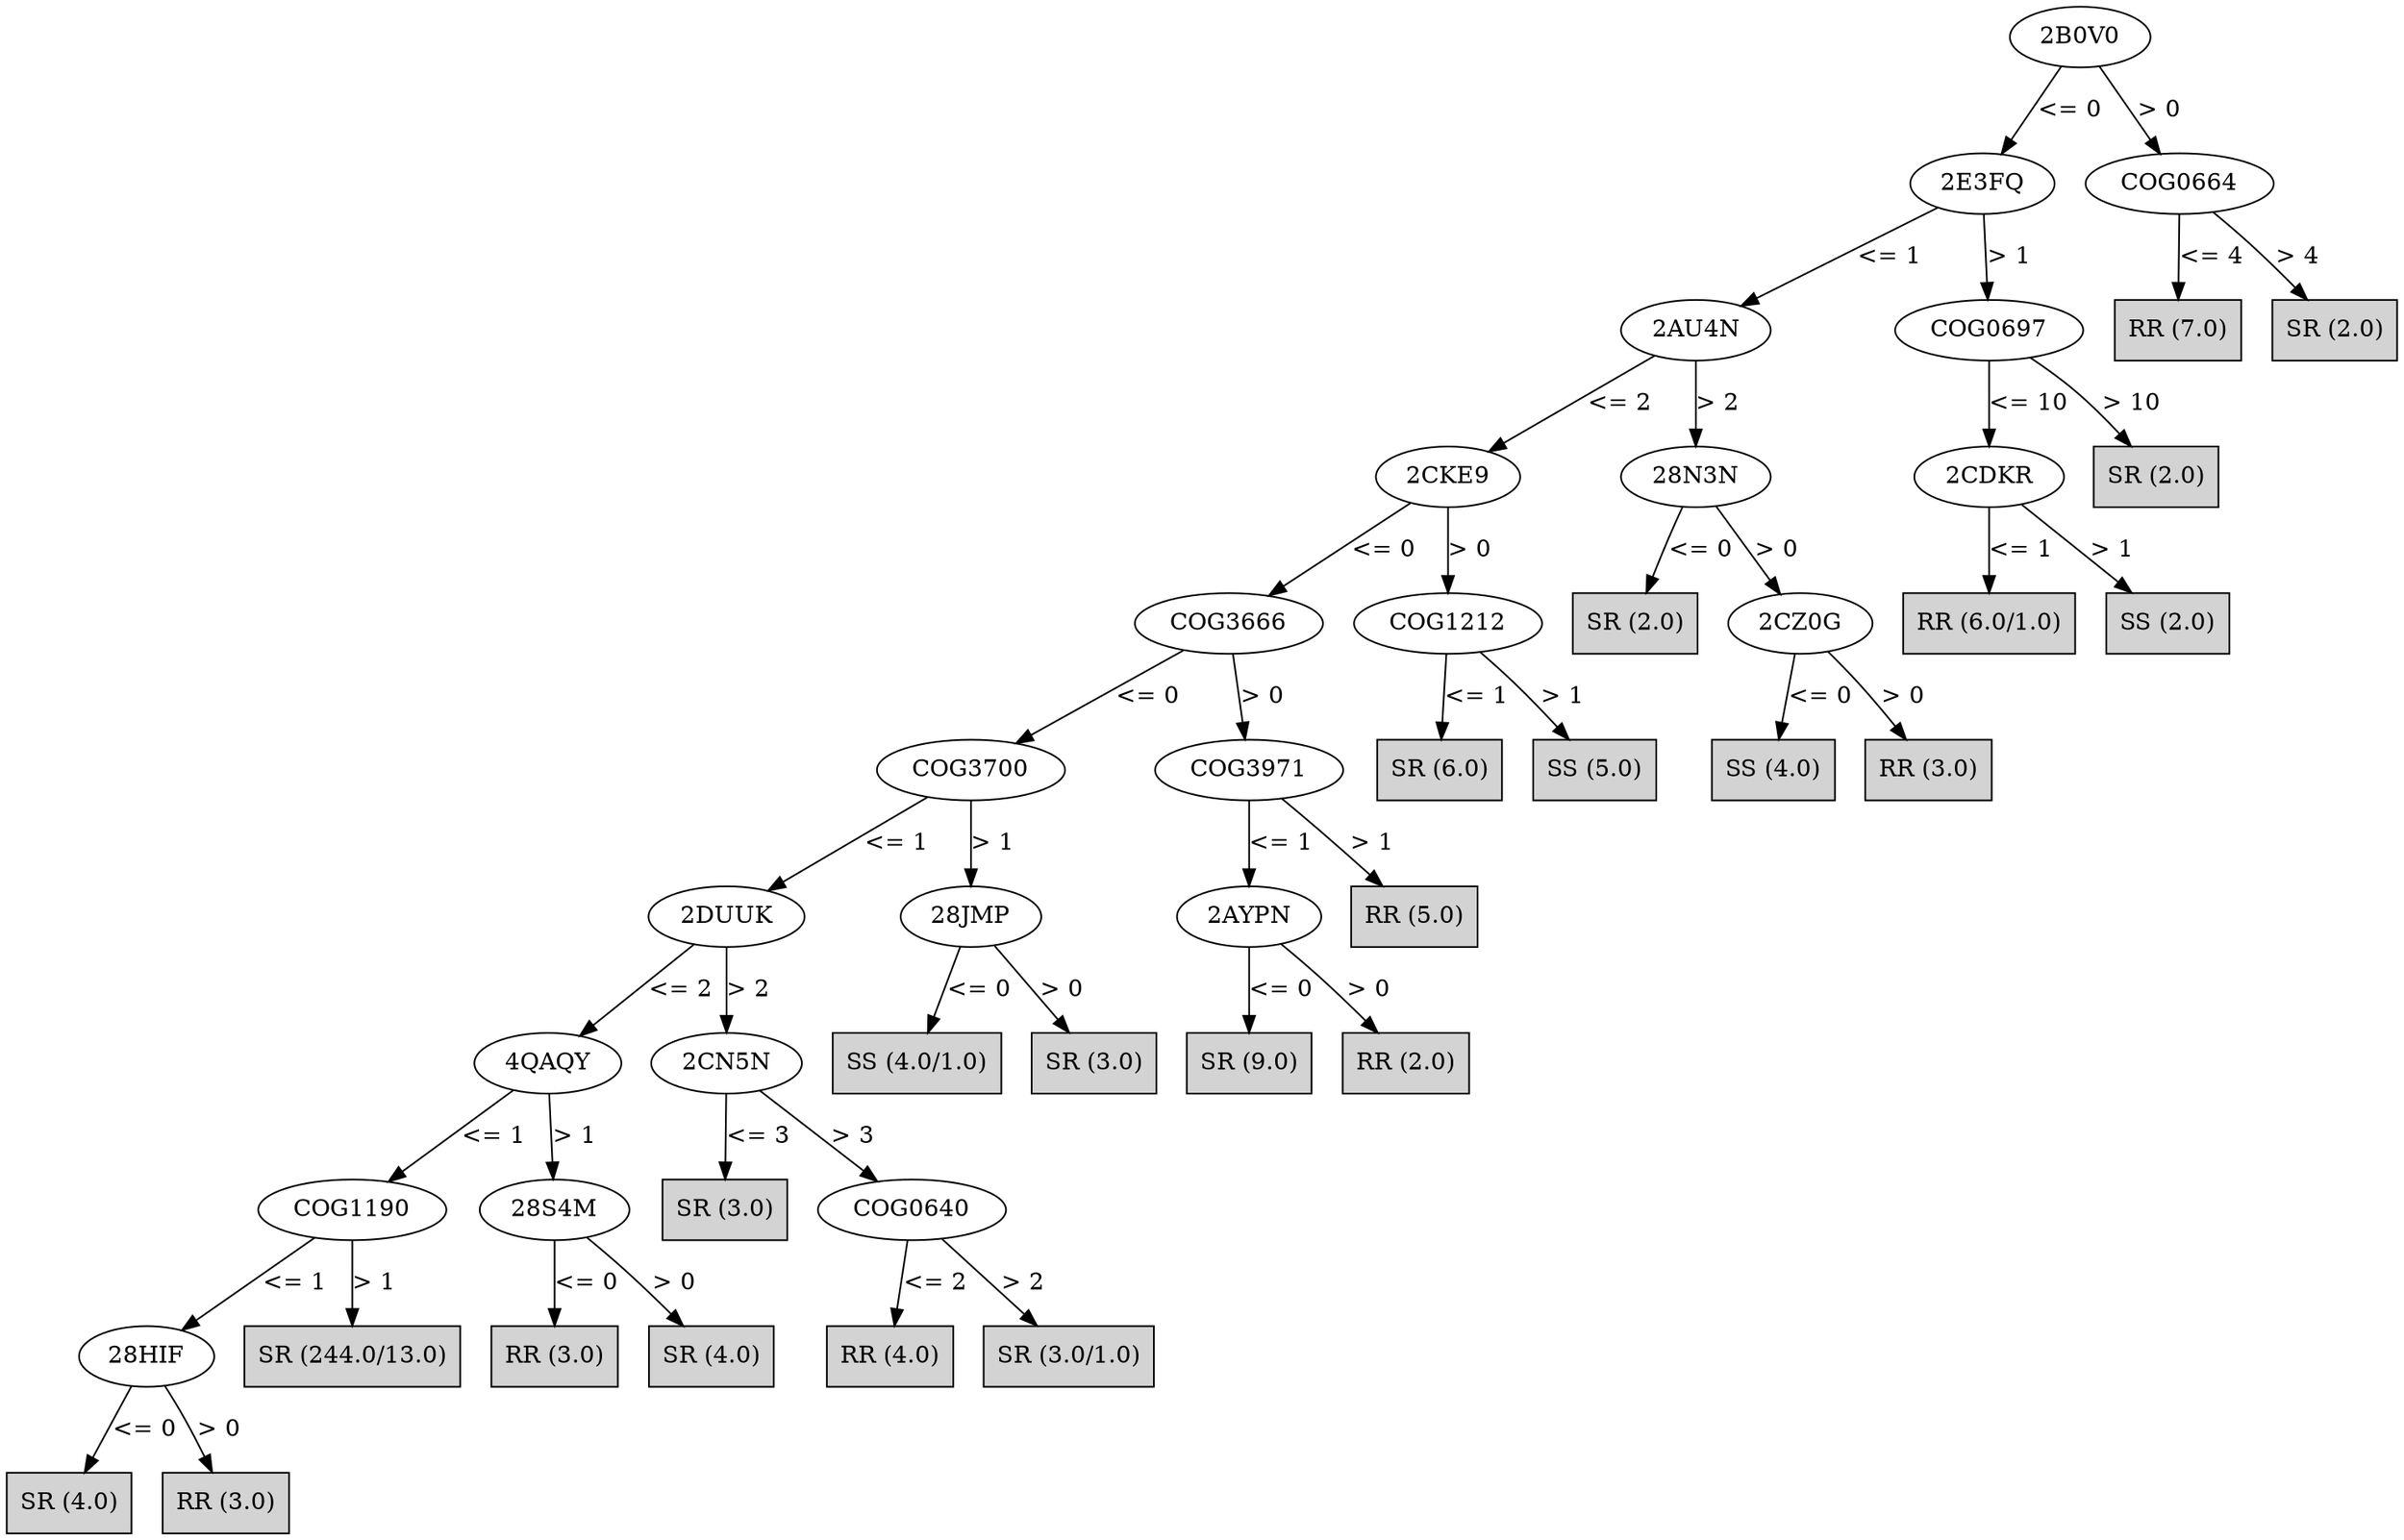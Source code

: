 digraph J48Tree {
N0 [label="2B0V0" ]
N0->N1 [label="<= 0"]
N1 [label="2E3FQ" ]
N1->N2 [label="<= 1"]
N2 [label="2AU4N" ]
N2->N3 [label="<= 2"]
N3 [label="2CKE9" ]
N3->N4 [label="<= 0"]
N4 [label="COG3666" ]
N4->N5 [label="<= 0"]
N5 [label="COG3700" ]
N5->N6 [label="<= 1"]
N6 [label="2DUUK" ]
N6->N7 [label="<= 2"]
N7 [label="4QAQY" ]
N7->N8 [label="<= 1"]
N8 [label="COG1190" ]
N8->N9 [label="<= 1"]
N9 [label="28HIF" ]
N9->N10 [label="<= 0"]
N10 [label="SR (4.0)" shape=box style=filled ]
N9->N11 [label="> 0"]
N11 [label="RR (3.0)" shape=box style=filled ]
N8->N12 [label="> 1"]
N12 [label="SR (244.0/13.0)" shape=box style=filled ]
N7->N13 [label="> 1"]
N13 [label="28S4M" ]
N13->N14 [label="<= 0"]
N14 [label="RR (3.0)" shape=box style=filled ]
N13->N15 [label="> 0"]
N15 [label="SR (4.0)" shape=box style=filled ]
N6->N16 [label="> 2"]
N16 [label="2CN5N" ]
N16->N17 [label="<= 3"]
N17 [label="SR (3.0)" shape=box style=filled ]
N16->N18 [label="> 3"]
N18 [label="COG0640" ]
N18->N19 [label="<= 2"]
N19 [label="RR (4.0)" shape=box style=filled ]
N18->N20 [label="> 2"]
N20 [label="SR (3.0/1.0)" shape=box style=filled ]
N5->N21 [label="> 1"]
N21 [label="28JMP" ]
N21->N22 [label="<= 0"]
N22 [label="SS (4.0/1.0)" shape=box style=filled ]
N21->N23 [label="> 0"]
N23 [label="SR (3.0)" shape=box style=filled ]
N4->N24 [label="> 0"]
N24 [label="COG3971" ]
N24->N25 [label="<= 1"]
N25 [label="2AYPN" ]
N25->N26 [label="<= 0"]
N26 [label="SR (9.0)" shape=box style=filled ]
N25->N27 [label="> 0"]
N27 [label="RR (2.0)" shape=box style=filled ]
N24->N28 [label="> 1"]
N28 [label="RR (5.0)" shape=box style=filled ]
N3->N29 [label="> 0"]
N29 [label="COG1212" ]
N29->N30 [label="<= 1"]
N30 [label="SR (6.0)" shape=box style=filled ]
N29->N31 [label="> 1"]
N31 [label="SS (5.0)" shape=box style=filled ]
N2->N32 [label="> 2"]
N32 [label="28N3N" ]
N32->N33 [label="<= 0"]
N33 [label="SR (2.0)" shape=box style=filled ]
N32->N34 [label="> 0"]
N34 [label="2CZ0G" ]
N34->N35 [label="<= 0"]
N35 [label="SS (4.0)" shape=box style=filled ]
N34->N36 [label="> 0"]
N36 [label="RR (3.0)" shape=box style=filled ]
N1->N37 [label="> 1"]
N37 [label="COG0697" ]
N37->N38 [label="<= 10"]
N38 [label="2CDKR" ]
N38->N39 [label="<= 1"]
N39 [label="RR (6.0/1.0)" shape=box style=filled ]
N38->N40 [label="> 1"]
N40 [label="SS (2.0)" shape=box style=filled ]
N37->N41 [label="> 10"]
N41 [label="SR (2.0)" shape=box style=filled ]
N0->N42 [label="> 0"]
N42 [label="COG0664" ]
N42->N43 [label="<= 4"]
N43 [label="RR (7.0)" shape=box style=filled ]
N42->N44 [label="> 4"]
N44 [label="SR (2.0)" shape=box style=filled ]
}

